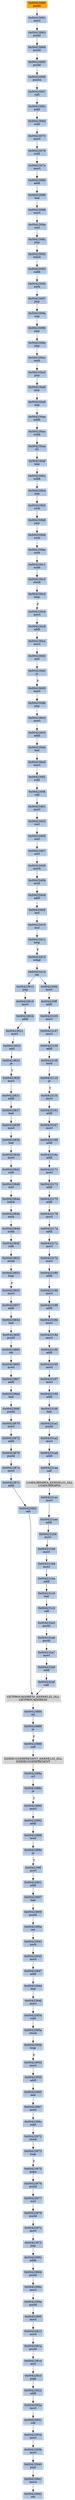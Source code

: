 strict digraph G {
	graph [bgcolor=transparent,
		name=G
	];
	node [color=lightsteelblue,
		fillcolor=lightsteelblue,
		shape=rectangle,
		style=filled
	];
	"0x004230a9"	[label="0x004230a9
nop"];
	"0x004230aa"	[label="0x004230aa
addb"];
	"0x004230a9" -> "0x004230aa"	[color="#000000"];
	"0x004230be"	[label="0x004230be
rorb"];
	"0x004230c1"	[label="0x004230c1
subb"];
	"0x004230be" -> "0x004230c1"	[color="#000000"];
	"0x004238ff"	[label="0x004238ff
movl"];
	"0x00423901"	[label="0x00423901
addl"];
	"0x004238ff" -> "0x00423901"	[color="#000000"];
	"0x0042394d"	[label="0x0042394d
leal"];
	"0x0042394f"	[label="0x0042394f
movl"];
	"0x0042394d" -> "0x0042394f"	[color="#000000"];
	"0x00423837"	[label="0x00423837
leal"];
	"0x00423839"	[label="0x00423839
movl"];
	"0x00423837" -> "0x00423839"	[color="#000000"];
	"0x0042387a"	[label="0x0042387a
movl"];
	"0x0042387c"	[label="0x0042387c
addl"];
	"0x0042387a" -> "0x0042387c"	[color="#000000"];
	"0x00423080"	[label="0x00423080
addl"];
	"0x00423086"	[label="0x00423086
leal"];
	"0x00423080" -> "0x00423086"	[color="#000000"];
	"0x00423976"	[label="0x00423976
pushl"];
	"0x00423977"	[label="0x00423977
xorl"];
	"0x00423976" -> "0x00423977"	[color="#000000"];
	"0x00423195"	[label="0x00423195
movl"];
	"0x00423197"	[label="0x00423197
movl"];
	"0x00423195" -> "0x00423197"	[color="#000000"];
	"0x0042317a"	[label="0x0042317a
addl"];
	"0x0042317c"	[label="0x0042317c
movl"];
	"0x0042317a" -> "0x0042317c"	[color="#000000"];
	"0x00423064"	[label="0x00423064
pushl"];
	"0x00423065"	[label="0x00423065
pushl"];
	"0x00423064" -> "0x00423065"	[color="#000000"];
	"0x00423870"	[label="0x00423870
movl"];
	"0x00423872"	[label="0x00423872
addl"];
	"0x00423870" -> "0x00423872"	[color="#000000"];
	"0x0042391a"	[label="0x0042391a
pushl"];
	"0x0042391d"	[label="0x0042391d
xorl"];
	"0x0042391a" -> "0x0042391d"	[color="#000000"];
	"0x0042306c"	[label="0x0042306c
popl"];
	"0x0042306d"	[label="0x0042306d
subl"];
	"0x0042306c" -> "0x0042306d"	[color="#000000"];
	"0x0042384f"	[label="0x0042384f
rolb"];
	"0x00423852"	[label="0x00423852
stosb"];
	"0x0042384f" -> "0x00423852"	[color="#000000"];
	"0x0042397f"	[label="0x0042397f
jmp"];
	"0x00423982"	[label="0x00423982
addb"];
	"0x0042397f" -> "0x00423982"	[color="#000000"];
	"0x00423947"	[label="0x00423947
addl"];
	"0x00423947" -> "0x0042394d"	[color="#000000"];
	"0x004231c2"	[label="0x004231c2
call"];
	"0x004232a5"	[label="0x004232a5
pushl"];
	"0x004231c2" -> "0x004232a5"	[color="#000000"];
	"0x00423105"	[label="0x00423105
movl"];
	"0x00423107"	[label="0x00423107
movl"];
	"0x00423105" -> "0x00423107"	[color="#000000"];
	"0x004230c6"	[label="0x004230c6
movl"];
	"0x004230c8"	[label="0x004230c8
addl"];
	"0x004230c6" -> "0x004230c8"	[color="#000000"];
	"0x00423078"	[label="0x00423078
subl"];
	"0x0042307e"	[label="0x0042307e
movl"];
	"0x00423078" -> "0x0042307e"	[color="#000000"];
	"0x004231a4"	[label="0x004231a4
addl"];
	"0x004231aa"	[label="0x004231aa
call"];
	"0x004231a4" -> "0x004231aa"	[color="#000000"];
	"0x00423888"	[label="0x00423888
call"];
	ISDEBUGGERPRESENT_KERNEL32_DLL	[color=lightgrey,
		fillcolor=lightgrey,
		label="ISDEBUGGERPRESENT_KERNEL32_DLL
ISDEBUGGERPRESENT"];
	"0x00423888" -> ISDEBUGGERPRESENT_KERNEL32_DLL	[color="#000000"];
	"0x0042393b"	[label="0x0042393b
movl"];
	"0x00423940"	[label="0x00423940
popl"];
	"0x0042393b" -> "0x00423940"	[color="#000000"];
	"0x00423413"	[label="0x00423413
xchgl"];
	"0x00423414"	[label="0x00423414
ret"];
	"0x00423413" -> "0x00423414"	[color="#000000"];
	"0x004230bb"	[label="0x004230bb
rorb"];
	"0x004230bb" -> "0x004230be"	[color="#000000"];
	"0x0042390b"	[label="0x0042390b
pushl"];
	"0x00423982" -> "0x0042390b"	[color="#000000"];
	"0x0042307e" -> "0x00423080"	[color="#000000"];
	"0x0042340b"	[label="0x0042340b
mull"];
	"0x0042340d"	[label="0x0042340d
addl"];
	"0x0042340b" -> "0x0042340d"	[color="#000000"];
	"0x0042386f"	[label="0x0042386f
pushl"];
	"0x0042386f" -> "0x00423870"	[color="#000000"];
	"0x0042381b"	[label="0x0042381b
addl"];
	"0x00423821"	[label="0x00423821
movl"];
	"0x0042381b" -> "0x00423821"	[color="#000000"];
	"0x0042383b"	[label="0x0042383b
leal"];
	"0x0042383d"	[label="0x0042383d
movl"];
	"0x0042383b" -> "0x0042383d"	[color="#000000"];
	"0x004231b6"	[label="0x004231b6
movl"];
	"0x004231b8"	[label="0x004231b8
movl"];
	"0x004231b6" -> "0x004231b8"	[color="#000000"];
	"0x00423169"	[label="0x00423169
addl"];
	"0x0042316c"	[label="0x0042316c
addl"];
	"0x00423169" -> "0x0042316c"	[color="#000000"];
	"0x00423825"	[label="0x00423825
je"];
	"0x0042382f"	[label="0x0042382f
movl"];
	"0x00423825" -> "0x0042382f"	[color="#000000",
		label=T];
	"0x00423855"	[label="0x00423855
movl"];
	"0x00423857"	[label="0x00423857
addl"];
	"0x00423855" -> "0x00423857"	[color="#000000"];
	"0x004232af"	[label="0x004232af
call"];
	GETPROCADDRESS_KERNEL32_DLL	[color=lightgrey,
		fillcolor=lightgrey,
		label="GETPROCADDRESS_KERNEL32_DLL
GETPROCADDRESS"];
	"0x004232af" -> GETPROCADDRESS_KERNEL32_DLL	[color="#000000"];
	"0x00423815"	[label="0x00423815
jmp"];
	"0x00423819"	[label="0x00423819
movl"];
	"0x00423815" -> "0x00423819"	[color="#000000"];
	"0x0042388c"	[label="0x0042388c
je"];
	"0x00423890"	[label="0x00423890
movl"];
	"0x0042388c" -> "0x00423890"	[color="#000000",
		label=T];
	"0x00423161"	[label="0x00423161
addl"];
	"0x00423167"	[label="0x00423167
movl"];
	"0x00423161" -> "0x00423167"	[color="#000000"];
	"0x004230c3"	[label="0x004230c3
stosb"];
	"0x004230c1" -> "0x004230c3"	[color="#000000"];
	"0x00423407"	[label="0x00423407
xorl"];
	"0x00423409"	[label="0x00423409
movb"];
	"0x00423407" -> "0x00423409"	[color="#000000"];
	"0x00423941"	[label="0x00423941
leave"];
	"0x00423942"	[label="0x00423942
ret"];
	"0x00423941" -> "0x00423942"	[color="#000000"];
	"0x0042385f"	[label="0x0042385f
pushl"];
	"0x00423860"	[label="0x00423860
ret"];
	"0x0042385f" -> "0x00423860"	[color="#000000"];
	"0x0042397c"	[label="0x0042397c
movl"];
	"0x0042397c" -> "0x0042397f"	[color="#000000"];
	"0x004230fd"	[label="0x004230fd
movl"];
	"0x004230ff"	[label="0x004230ff
addl"];
	"0x004230fd" -> "0x004230ff"	[color="#000000"];
	"0x00423199"	[label="0x00423199
addl"];
	"0x00423197" -> "0x00423199"	[color="#000000"];
	"0x0042395a"	[label="0x0042395a
stosb"];
	"0x0042395b"	[label="0x0042395b
loop"];
	"0x0042395a" -> "0x0042395b"	[color="#000000"];
	"0x00423095"	[label="0x00423095
xorb"];
	"0x00423097"	[label="0x00423097
jmp"];
	"0x00423095" -> "0x00423097"	[color="#000000"];
	"0x0042385d"	[label="0x0042385d
leal"];
	"0x00423857" -> "0x0042385d"	[color="#000000"];
	"0x00423180"	[label="0x00423180
addl"];
	"0x00423186"	[label="0x00423186
movl"];
	"0x00423180" -> "0x00423186"	[color="#000000"];
	"0x00423907"	[label="0x00423907
leal"];
	"0x00423909"	[label="0x00423909
pushl"];
	"0x00423907" -> "0x00423909"	[color="#000000"];
	"0x0042318f"	[label="0x0042318f
addl"];
	"0x0042318f" -> "0x00423195"	[color="#000000"];
	LOADLIBRARYA_KERNEL32_DLL	[color=lightgrey,
		fillcolor=lightgrey,
		label="LOADLIBRARYA_KERNEL32_DLL
LOADLIBRARYA"];
	"0x004231ac"	[label="0x004231ac
movl"];
	LOADLIBRARYA_KERNEL32_DLL -> "0x004231ac"	[color="#000000"];
	"0x004230f8"	[label="0x004230f8
call"];
	"0x00423401"	[label="0x00423401
movl"];
	"0x004230f8" -> "0x00423401"	[color="#000000"];
	"0x004230e5"	[label="0x004230e5
addl"];
	"0x004230eb"	[label="0x004230eb
leal"];
	"0x004230e5" -> "0x004230eb"	[color="#000000"];
	"0x00423414" -> "0x00423815"	[color="#000000"];
	"0x00423414" -> "0x004230fd"	[color="#000000"];
	"0x00423973"	[label="0x00423973
loop"];
	"0x00423975"	[label="0x00423975
popa"];
	"0x00423973" -> "0x00423975"	[color="#000000",
		label=F];
	"0x00423411"	[label="0x00423411
loop"];
	"0x00423411" -> "0x00423413"	[color="#000000",
		label=F];
	"0x004230ce"	[label="0x004230ce
movl"];
	"0x004230d2"	[label="0x004230d2
incl"];
	"0x004230ce" -> "0x004230d2"	[color="#000000"];
	"0x00423073"	[label="0x00423073
movl"];
	"0x0042306d" -> "0x00423073"	[color="#000000"];
	"0x00423892"	[label="0x00423892
addl"];
	"0x00423898"	[label="0x00423898
testl"];
	"0x00423892" -> "0x00423898"	[color="#000000"];
	"0x004230ed"	[label="0x004230ed
movl"];
	"0x004230eb" -> "0x004230ed"	[color="#000000"];
	"0x00423865"	[label="0x00423865
movl"];
	"0x00423867"	[label="0x00423867
addl"];
	"0x00423865" -> "0x00423867"	[color="#000000"];
	"0x0042395d"	[label="0x0042395d
movl"];
	"0x0042395b" -> "0x0042395d"	[color="#000000",
		label=F];
	"0x004231a1"	[label="0x004231a1
pushl"];
	"0x004231a2"	[label="0x004231a2
movl"];
	"0x004231a1" -> "0x004231a2"	[color="#000000"];
	"0x004231ae"	[label="0x004231ae
addl"];
	"0x004231b4"	[label="0x004231b4
movl"];
	"0x004231ae" -> "0x004231b4"	[color="#000000"];
	"0x0042390a"	[label="0x0042390a
ret"];
	"0x00423909" -> "0x0042390a"	[color="#000000"];
	"0x00423954"	[label="0x00423954
subl"];
	"0x0042394f" -> "0x00423954"	[color="#000000"];
	"0x00423093"	[label="0x00423093
subb"];
	"0x00423093" -> "0x00423095"	[color="#000000"];
	"0x004230a1"	[label="0x004230a1
xorb"];
	"0x004230a3"	[label="0x004230a3
jmp"];
	"0x004230a1" -> "0x004230a3"	[color="#000000"];
	"0x0042392a"	[label="0x0042392a
movl"];
	"0x00423931"	[label="0x00423931
roll"];
	"0x0042392a" -> "0x00423931"	[color="#000000"];
	"0x00423115"	[label="0x00423115
je"];
	"0x0042315f"	[label="0x0042315f
movl"];
	"0x00423115" -> "0x0042315f"	[color="#000000",
		label=T];
	"0x0042384d"	[label="0x0042384d
subb"];
	"0x0042384d" -> "0x0042384f"	[color="#000000"];
	"0x00423188"	[label="0x00423188
addl"];
	"0x00423186" -> "0x00423188"	[color="#000000"];
	"0x00423975" -> "0x00423976"	[color="#000000"];
	"0x004231aa" -> LOADLIBRARYA_KERNEL32_DLL	[color="#000000"];
	"0x0042389e"	[label="0x0042389e
je"];
	"0x00423898" -> "0x0042389e"	[color="#000000"];
	"0x0042388a"	[label="0x0042388a
orl"];
	ISDEBUGGERPRESENT_KERNEL32_DLL -> "0x0042388a"	[color="#000000"];
	"0x0042391f"	[label="0x0042391f
popl"];
	"0x0042391d" -> "0x0042391f"	[color="#000000"];
	"0x00423954" -> "0x0042395a"	[color="#000000"];
	"0x004231a2" -> "0x004231a4"	[color="#000000"];
	"0x00423823"	[label="0x00423823
xorl"];
	"0x00423821" -> "0x00423823"	[color="#000000"];
	"0x004231ba"	[label="0x004231ba
addl"];
	"0x004231b8" -> "0x004231ba"	[color="#000000"];
	"0x00423409" -> "0x0042340b"	[color="#000000"];
	"0x00423060"	[color=lightgrey,
		fillcolor=orange,
		label="0x00423060
pushl"];
	"0x00423061"	[label="0x00423061
movl"];
	"0x00423060" -> "0x00423061"	[color="#000000"];
	"0x004230ff" -> "0x00423105"	[color="#000000"];
	"0x00423831"	[label="0x00423831
addl"];
	"0x0042382f" -> "0x00423831"	[color="#000000"];
	"0x004230e3"	[label="0x004230e3
movl"];
	"0x004230e3" -> "0x004230e5"	[color="#000000"];
	"0x00423173"	[label="0x00423173
addl"];
	"0x00423175"	[label="0x00423175
addl"];
	"0x00423173" -> "0x00423175"	[color="#000000"];
	"0x00423063"	[label="0x00423063
pushl"];
	"0x00423063" -> "0x00423064"	[color="#000000"];
	"0x00423842"	[label="0x00423842
subl"];
	"0x0042383d" -> "0x00423842"	[color="#000000"];
	"0x0042340f"	[label="0x0042340f
incl"];
	"0x0042340d" -> "0x0042340f"	[color="#000000"];
	"0x00423073" -> "0x00423078"	[color="#000000"];
	"0x00423088"	[label="0x00423088
movl"];
	"0x00423086" -> "0x00423088"	[color="#000000"];
	"0x00423853"	[label="0x00423853
loop"];
	"0x00423852" -> "0x00423853"	[color="#000000"];
	"0x00423831" -> "0x00423837"	[color="#000000"];
	"0x00423061" -> "0x00423063"	[color="#000000"];
	"0x00423979"	[label="0x00423979
pushl"];
	"0x00423977" -> "0x00423979"	[color="#000000"];
	"0x00423890" -> "0x00423892"	[color="#000000"];
	"0x00423922"	[label="0x00423922
addl"];
	"0x0042391f" -> "0x00423922"	[color="#000000"];
	"0x004230af"	[label="0x004230af
jmp"];
	"0x004230b2"	[label="0x004230b2
subb"];
	"0x004230af" -> "0x004230b2"	[color="#000000"];
	"0x0042315f" -> "0x00423161"	[color="#000000"];
	"0x004230c4"	[label="0x004230c4
loop"];
	"0x004230c3" -> "0x004230c4"	[color="#000000"];
	"0x004230a6"	[label="0x004230a6
jmp"];
	"0x004230a3" -> "0x004230a6"	[color="#000000"];
	"0x0042390c"	[label="0x0042390c
movl"];
	"0x0042390e"	[label="0x0042390e
pushl"];
	"0x0042390c" -> "0x0042390e"	[color="#000000"];
	"0x00423922" -> "0x0042392a"	[color="#000000"];
	"0x0042318b"	[label="0x0042318b
movl"];
	"0x0042318d"	[label="0x0042318d
movl"];
	"0x0042318b" -> "0x0042318d"	[color="#000000"];
	"0x0042390f"	[label="0x0042390f
movl"];
	"0x00423913"	[label="0x00423913
movl"];
	"0x0042390f" -> "0x00423913"	[color="#000000"];
	"0x00423878"	[label="0x00423878
pushl"];
	"0x00423872" -> "0x00423878"	[color="#000000"];
	"0x004230c4" -> "0x004230c6"	[color="#000000",
		label=F];
	"0x0042308a"	[label="0x0042308a
xorl"];
	"0x00423088" -> "0x0042308a"	[color="#000000"];
	"0x004230b4"	[label="0x004230b4
nop"];
	"0x004230b2" -> "0x004230b4"	[color="#000000"];
	"0x0042388a" -> "0x0042388c"	[color="#000000"];
	"0x00423913" -> "0x0042391a"	[color="#000000"];
	"0x00423901" -> "0x00423907"	[color="#000000"];
	"0x0042310f"	[label="0x0042310f
testl"];
	"0x0042310f" -> "0x00423115"	[color="#000000"];
	"0x00423839" -> "0x0042383b"	[color="#000000"];
	"0x0042317e"	[label="0x0042317e
movl"];
	"0x0042317c" -> "0x0042317e"	[color="#000000"];
	"0x004230ae"	[label="0x004230ae
clc"];
	"0x004230ae" -> "0x004230af"	[color="#000000"];
	"0x00423934"	[label="0x00423934
movl"];
	"0x00423931" -> "0x00423934"	[color="#000000"];
	"0x00423066"	[label="0x00423066
pusha"];
	"0x00423067"	[label="0x00423067
call"];
	"0x00423066" -> "0x00423067"	[color="#000000"];
	"0x00423967"	[label="0x00423967
movl"];
	"0x0042396c"	[label="0x0042396c
subl"];
	"0x00423967" -> "0x0042396c"	[color="#000000"];
	"0x004230c8" -> "0x004230ce"	[color="#000000"];
	"0x0042309b"	[label="0x0042309b
jmp"];
	"0x0042309e"	[label="0x0042309e
jmp"];
	"0x0042309b" -> "0x0042309e"	[color="#000000"];
	"0x004231c0"	[label="0x004231c0
leal"];
	"0x004231ba" -> "0x004231c0"	[color="#000000"];
	"0x00423167" -> "0x00423169"	[color="#000000"];
	"0x004230d3"	[label="0x004230d3
js"];
	"0x004230d5"	[label="0x004230d5
movl"];
	"0x004230d3" -> "0x004230d5"	[color="#000000",
		label=F];
	"0x00423853" -> "0x00423855"	[color="#000000",
		label=F];
	"0x00423410"	[label="0x00423410
incl"];
	"0x00423410" -> "0x00423411"	[color="#000000"];
	"0x004230db"	[label="0x004230db
jmp"];
	"0x004230d5" -> "0x004230db"	[color="#000000"];
	"0x00423943"	[label="0x00423943
xorb"];
	"0x00423945"	[label="0x00423945
movl"];
	"0x00423943" -> "0x00423945"	[color="#000000"];
	"0x004232a6"	[label="0x004232a6
pushl"];
	"0x004232a7"	[label="0x004232a7
movl"];
	"0x004232a6" -> "0x004232a7"	[color="#000000"];
	"0x0042319f"	[label="0x0042319f
leal"];
	"0x0042319f" -> "0x004231a1"	[color="#000000"];
	"0x00423884"	[label="0x00423884
orl"];
	"0x00423886"	[label="0x00423886
je"];
	"0x00423884" -> "0x00423886"	[color="#000000"];
	"0x004232a5" -> "0x004232a6"	[color="#000000"];
	"0x004231b4" -> "0x004231b6"	[color="#000000"];
	"0x00423065" -> "0x00423066"	[color="#000000"];
	"0x0042309e" -> "0x004230a1"	[color="#000000"];
	"0x00423819" -> "0x0042381b"	[color="#000000"];
	"0x0042308c"	[label="0x0042308c
jmp"];
	"0x00423092"	[label="0x00423092
lodsb"];
	"0x0042308c" -> "0x00423092"	[color="#000000"];
	"0x00423199" -> "0x0042319f"	[color="#000000"];
	"0x00423178"	[label="0x00423178
movl"];
	"0x00423178" -> "0x0042317a"	[color="#000000"];
	"0x0042386d"	[label="0x0042386d
leal"];
	"0x00423867" -> "0x0042386d"	[color="#000000"];
	"0x004232a9"	[label="0x004232a9
addl"];
	"0x004232a9" -> "0x004232af"	[color="#000000"];
	GETPROCADDRESS_KERNEL32_DLL -> "0x00423884"	[color="#000000"];
	"0x0042309a"	[label="0x0042309a
nop"];
	"0x0042309a" -> "0x0042309b"	[color="#000000"];
	"0x0042390a" -> "0x00423943"	[color="#000000"];
	"0x004230a6" -> "0x004230a9"	[color="#000000"];
	"0x00423848"	[label="0x00423848
xorl"];
	"0x0042384a"	[label="0x0042384a
lodsb"];
	"0x00423848" -> "0x0042384a"	[color="#000000"];
	"0x00423092" -> "0x00423093"	[color="#000000"];
	"0x00423882"	[label="0x00423882
call"];
	"0x00423882" -> GETPROCADDRESS_KERNEL32_DLL	[color="#000000"];
	"0x00423171"	[label="0x00423171
movl"];
	"0x00423171" -> "0x00423173"	[color="#000000"];
	"0x00423878" -> "0x0042387a"	[color="#000000"];
	"0x00423405"	[label="0x00423405
xorl"];
	"0x00423405" -> "0x00423407"	[color="#000000"];
	"0x0042384b"	[label="0x0042384b
xorb"];
	"0x0042384b" -> "0x0042384d"	[color="#000000"];
	"0x0042387c" -> "0x00423882"	[color="#000000"];
	"0x00423823" -> "0x00423825"	[color="#000000"];
	"0x0042390e" -> "0x0042390f"	[color="#000000"];
	"0x004230b8"	[label="0x004230b8
jmp"];
	"0x004230b8" -> "0x004230bb"	[color="#000000"];
	"0x004232a7" -> "0x004232a9"	[color="#000000"];
	"0x0042389e" -> "0x004238ff"	[color="#000000",
		label=T];
	"0x0042308a" -> "0x0042308c"	[color="#000000"];
	"0x004230f2"	[label="0x004230f2
subl"];
	"0x004230f2" -> "0x004230f8"	[color="#000000"];
	"0x004230db" -> "0x004230e3"	[color="#000000"];
	"0x004231c0" -> "0x004231c2"	[color="#000000"];
	"0x0042386d" -> "0x0042386f"	[color="#000000"];
	"0x00423403"	[label="0x00423403
xorl"];
	"0x00423403" -> "0x00423405"	[color="#000000"];
	"0x00423188" -> "0x0042318b"	[color="#000000"];
	"0x0042395f"	[label="0x0042395f
addl"];
	"0x0042395d" -> "0x0042395f"	[color="#000000"];
	"0x004230b5"	[label="0x004230b5
rorb"];
	"0x004230b4" -> "0x004230b5"	[color="#000000"];
	"0x004230ac"	[label="0x004230ac
subb"];
	"0x004230aa" -> "0x004230ac"	[color="#000000"];
	"0x00423945" -> "0x00423947"	[color="#000000"];
	"0x0042318d" -> "0x0042318f"	[color="#000000"];
	"0x00423940" -> "0x00423941"	[color="#000000"];
	"0x00423842" -> "0x00423848"	[color="#000000"];
	"0x00423934" -> "0x0042393b"	[color="#000000"];
	"0x00423109"	[label="0x00423109
addl"];
	"0x00423107" -> "0x00423109"	[color="#000000"];
	"0x00423965"	[label="0x00423965
leal"];
	"0x00423965" -> "0x00423967"	[color="#000000"];
	"0x0042390b" -> "0x0042390c"	[color="#000000"];
	"0x00423860" -> "0x00423865"	[color="#000000"];
	"0x00423067" -> "0x0042306c"	[color="#000000"];
	"0x00423972"	[label="0x00423972
stosb"];
	"0x0042396c" -> "0x00423972"	[color="#000000"];
	"0x00423972" -> "0x00423973"	[color="#000000"];
	"0x0042384a" -> "0x0042384b"	[color="#000000"];
	"0x0042316c" -> "0x00423171"	[color="#000000"];
	"0x00423401" -> "0x00423403"	[color="#000000"];
	"0x0042385d" -> "0x0042385f"	[color="#000000"];
	"0x0042340f" -> "0x00423410"	[color="#000000"];
	"0x004230d2" -> "0x004230d3"	[color="#000000"];
	"0x00423097" -> "0x0042309a"	[color="#000000"];
	"0x00423979" -> "0x0042397c"	[color="#000000"];
	"0x004230ac" -> "0x004230ae"	[color="#000000"];
	"0x00423886" -> "0x00423888"	[color="#000000",
		label=F];
	"0x0042395f" -> "0x00423965"	[color="#000000"];
	"0x00423175" -> "0x00423178"	[color="#000000"];
	"0x00423109" -> "0x0042310f"	[color="#000000"];
	"0x004231ac" -> "0x004231ae"	[color="#000000"];
	"0x004230b5" -> "0x004230b8"	[color="#000000"];
	"0x004230ed" -> "0x004230f2"	[color="#000000"];
	"0x0042317e" -> "0x00423180"	[color="#000000"];
}

